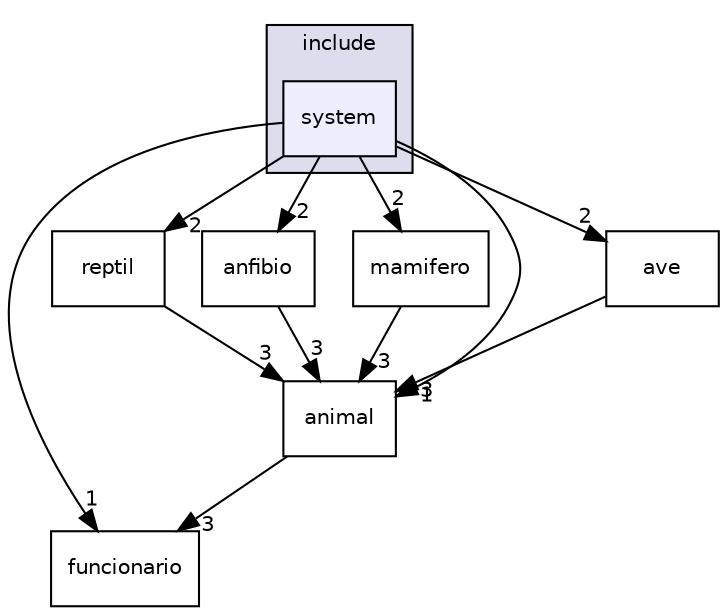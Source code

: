 digraph "include/system" {
  compound=true
  node [ fontsize="10", fontname="Helvetica"];
  edge [ labelfontsize="10", labelfontname="Helvetica"];
  subgraph clusterdir_d44c64559bbebec7f509842c48db8b23 {
    graph [ bgcolor="#ddddee", pencolor="black", label="include" fontname="Helvetica", fontsize="10", URL="dir_d44c64559bbebec7f509842c48db8b23.html"]
  dir_062dd3d6849305887aa6c2f56ce95494 [shape=box, label="system", style="filled", fillcolor="#eeeeff", pencolor="black", URL="dir_062dd3d6849305887aa6c2f56ce95494.html"];
  }
  dir_839f5db8bae40d342e1c83d06ac02bda [shape=box label="funcionario" URL="dir_839f5db8bae40d342e1c83d06ac02bda.html"];
  dir_2706abd3862b2de8aa3baa8d61c9f8e9 [shape=box label="reptil" URL="dir_2706abd3862b2de8aa3baa8d61c9f8e9.html"];
  dir_481c22f3e4242fc42a805d4d81405ffa [shape=box label="anfibio" URL="dir_481c22f3e4242fc42a805d4d81405ffa.html"];
  dir_01294bcecb58e98fffc3240bf0471690 [shape=box label="mamifero" URL="dir_01294bcecb58e98fffc3240bf0471690.html"];
  dir_026a6e76be8d3097e26c16740716c422 [shape=box label="animal" URL="dir_026a6e76be8d3097e26c16740716c422.html"];
  dir_b18fc69646b10391a6d1f4a760e22e42 [shape=box label="ave" URL="dir_b18fc69646b10391a6d1f4a760e22e42.html"];
  dir_062dd3d6849305887aa6c2f56ce95494->dir_839f5db8bae40d342e1c83d06ac02bda [headlabel="1", labeldistance=1.5 headhref="dir_000007_000004.html"];
  dir_062dd3d6849305887aa6c2f56ce95494->dir_2706abd3862b2de8aa3baa8d61c9f8e9 [headlabel="2", labeldistance=1.5 headhref="dir_000007_000006.html"];
  dir_062dd3d6849305887aa6c2f56ce95494->dir_481c22f3e4242fc42a805d4d81405ffa [headlabel="2", labeldistance=1.5 headhref="dir_000007_000001.html"];
  dir_062dd3d6849305887aa6c2f56ce95494->dir_01294bcecb58e98fffc3240bf0471690 [headlabel="2", labeldistance=1.5 headhref="dir_000007_000005.html"];
  dir_062dd3d6849305887aa6c2f56ce95494->dir_026a6e76be8d3097e26c16740716c422 [headlabel="1", labeldistance=1.5 headhref="dir_000007_000002.html"];
  dir_062dd3d6849305887aa6c2f56ce95494->dir_b18fc69646b10391a6d1f4a760e22e42 [headlabel="2", labeldistance=1.5 headhref="dir_000007_000003.html"];
  dir_2706abd3862b2de8aa3baa8d61c9f8e9->dir_026a6e76be8d3097e26c16740716c422 [headlabel="3", labeldistance=1.5 headhref="dir_000006_000002.html"];
  dir_481c22f3e4242fc42a805d4d81405ffa->dir_026a6e76be8d3097e26c16740716c422 [headlabel="3", labeldistance=1.5 headhref="dir_000001_000002.html"];
  dir_01294bcecb58e98fffc3240bf0471690->dir_026a6e76be8d3097e26c16740716c422 [headlabel="3", labeldistance=1.5 headhref="dir_000005_000002.html"];
  dir_026a6e76be8d3097e26c16740716c422->dir_839f5db8bae40d342e1c83d06ac02bda [headlabel="3", labeldistance=1.5 headhref="dir_000002_000004.html"];
  dir_b18fc69646b10391a6d1f4a760e22e42->dir_026a6e76be8d3097e26c16740716c422 [headlabel="3", labeldistance=1.5 headhref="dir_000003_000002.html"];
}
